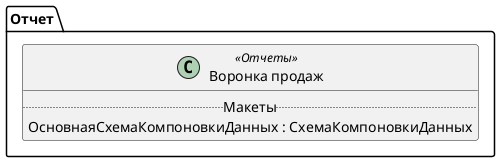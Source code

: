 ﻿@startuml ВоронкаПродаж
'!include templates.wsd
'..\include templates.wsd
class Отчет.ВоронкаПродаж as "Воронка продаж" <<Отчеты>>
{
..Макеты..
ОсновнаяСхемаКомпоновкиДанных : СхемаКомпоновкиДанных
}
@enduml

